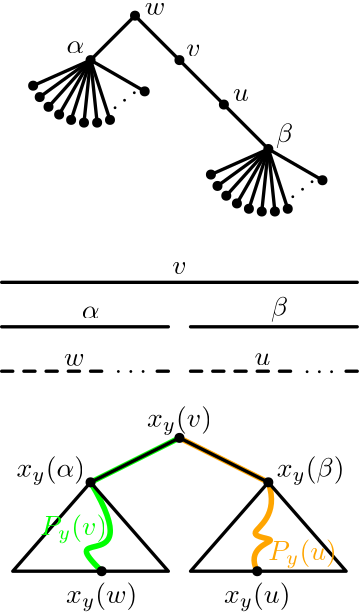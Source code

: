 <?xml version="1.0"?>
<!DOCTYPE ipe SYSTEM "ipe.dtd">
<ipe version="70218" creator="Ipe 7.2.21">
<info created="D:20201130065444" modified="D:20201130071056"/>
<ipestyle name="basic">
<symbol name="arrow/arc(spx)">
<path stroke="sym-stroke" fill="sym-stroke" pen="sym-pen">
0 0 m
-1 0.333 l
-1 -0.333 l
h
</path>
</symbol>
<symbol name="arrow/farc(spx)">
<path stroke="sym-stroke" fill="white" pen="sym-pen">
0 0 m
-1 0.333 l
-1 -0.333 l
h
</path>
</symbol>
<symbol name="arrow/ptarc(spx)">
<path stroke="sym-stroke" fill="sym-stroke" pen="sym-pen">
0 0 m
-1 0.333 l
-0.8 0 l
-1 -0.333 l
h
</path>
</symbol>
<symbol name="arrow/fptarc(spx)">
<path stroke="sym-stroke" fill="white" pen="sym-pen">
0 0 m
-1 0.333 l
-0.8 0 l
-1 -0.333 l
h
</path>
</symbol>
<symbol name="mark/circle(sx)" transformations="translations">
<path fill="sym-stroke">
0.6 0 0 0.6 0 0 e
0.4 0 0 0.4 0 0 e
</path>
</symbol>
<symbol name="mark/disk(sx)" transformations="translations">
<path fill="sym-stroke">
0.6 0 0 0.6 0 0 e
</path>
</symbol>
<symbol name="mark/fdisk(sfx)" transformations="translations">
<group>
<path fill="sym-fill">
0.5 0 0 0.5 0 0 e
</path>
<path fill="sym-stroke" fillrule="eofill">
0.6 0 0 0.6 0 0 e
0.4 0 0 0.4 0 0 e
</path>
</group>
</symbol>
<symbol name="mark/box(sx)" transformations="translations">
<path fill="sym-stroke" fillrule="eofill">
-0.6 -0.6 m
0.6 -0.6 l
0.6 0.6 l
-0.6 0.6 l
h
-0.4 -0.4 m
0.4 -0.4 l
0.4 0.4 l
-0.4 0.4 l
h
</path>
</symbol>
<symbol name="mark/square(sx)" transformations="translations">
<path fill="sym-stroke">
-0.6 -0.6 m
0.6 -0.6 l
0.6 0.6 l
-0.6 0.6 l
h
</path>
</symbol>
<symbol name="mark/fsquare(sfx)" transformations="translations">
<group>
<path fill="sym-fill">
-0.5 -0.5 m
0.5 -0.5 l
0.5 0.5 l
-0.5 0.5 l
h
</path>
<path fill="sym-stroke" fillrule="eofill">
-0.6 -0.6 m
0.6 -0.6 l
0.6 0.6 l
-0.6 0.6 l
h
-0.4 -0.4 m
0.4 -0.4 l
0.4 0.4 l
-0.4 0.4 l
h
</path>
</group>
</symbol>
<symbol name="mark/cross(sx)" transformations="translations">
<group>
<path fill="sym-stroke">
-0.43 -0.57 m
0.57 0.43 l
0.43 0.57 l
-0.57 -0.43 l
h
</path>
<path fill="sym-stroke">
-0.43 0.57 m
0.57 -0.43 l
0.43 -0.57 l
-0.57 0.43 l
h
</path>
</group>
</symbol>
<symbol name="arrow/fnormal(spx)">
<path stroke="sym-stroke" fill="white" pen="sym-pen">
0 0 m
-1 0.333 l
-1 -0.333 l
h
</path>
</symbol>
<symbol name="arrow/pointed(spx)">
<path stroke="sym-stroke" fill="sym-stroke" pen="sym-pen">
0 0 m
-1 0.333 l
-0.8 0 l
-1 -0.333 l
h
</path>
</symbol>
<symbol name="arrow/fpointed(spx)">
<path stroke="sym-stroke" fill="white" pen="sym-pen">
0 0 m
-1 0.333 l
-0.8 0 l
-1 -0.333 l
h
</path>
</symbol>
<symbol name="arrow/linear(spx)">
<path stroke="sym-stroke" pen="sym-pen">
-1 0.333 m
0 0 l
-1 -0.333 l
</path>
</symbol>
<symbol name="arrow/fdouble(spx)">
<path stroke="sym-stroke" fill="white" pen="sym-pen">
0 0 m
-1 0.333 l
-1 -0.333 l
h
-1 0 m
-2 0.333 l
-2 -0.333 l
h
</path>
</symbol>
<symbol name="arrow/double(spx)">
<path stroke="sym-stroke" fill="sym-stroke" pen="sym-pen">
0 0 m
-1 0.333 l
-1 -0.333 l
h
-1 0 m
-2 0.333 l
-2 -0.333 l
h
</path>
</symbol>
<symbol name="arrow/mid-normal(spx)">
<path stroke="sym-stroke" fill="sym-stroke" pen="sym-pen">
0.5 0 m
-0.5 0.333 l
-0.5 -0.333 l
h
</path>
</symbol>
<symbol name="arrow/mid-fnormal(spx)">
<path stroke="sym-stroke" fill="white" pen="sym-pen">
0.5 0 m
-0.5 0.333 l
-0.5 -0.333 l
h
</path>
</symbol>
<symbol name="arrow/mid-pointed(spx)">
<path stroke="sym-stroke" fill="sym-stroke" pen="sym-pen">
0.5 0 m
-0.5 0.333 l
-0.3 0 l
-0.5 -0.333 l
h
</path>
</symbol>
<symbol name="arrow/mid-fpointed(spx)">
<path stroke="sym-stroke" fill="white" pen="sym-pen">
0.5 0 m
-0.5 0.333 l
-0.3 0 l
-0.5 -0.333 l
h
</path>
</symbol>
<symbol name="arrow/mid-double(spx)">
<path stroke="sym-stroke" fill="sym-stroke" pen="sym-pen">
1 0 m
0 0.333 l
0 -0.333 l
h
0 0 m
-1 0.333 l
-1 -0.333 l
h
</path>
</symbol>
<symbol name="arrow/mid-fdouble(spx)">
<path stroke="sym-stroke" fill="white" pen="sym-pen">
1 0 m
0 0.333 l
0 -0.333 l
h
0 0 m
-1 0.333 l
-1 -0.333 l
h
</path>
</symbol>
<pen name="heavier" value="0.8"/>
<pen name="fat" value="1.2"/>
<pen name="ultrafat" value="2"/>
<symbolsize name="large" value="5"/>
<symbolsize name="small" value="2"/>
<symbolsize name="tiny" value="1.1"/>
<arrowsize name="large" value="10"/>
<arrowsize name="small" value="5"/>
<arrowsize name="tiny" value="3"/>
<color name="red" value="1 0 0"/>
<color name="blue" value="0 0 1"/>
<color name="green" value="0 1 0"/>
<color name="yellow" value="1 1 0"/>
<color name="orange" value="1 0.647 0"/>
<color name="gold" value="1 0.843 0"/>
<color name="purple" value="0.627 0.125 0.941"/>
<color name="gray" value="0.745"/>
<color name="brown" value="0.647 0.165 0.165"/>
<color name="navy" value="0 0 0.502"/>
<color name="pink" value="1 0.753 0.796"/>
<color name="seagreen" value="0.18 0.545 0.341"/>
<color name="turquoise" value="0.251 0.878 0.816"/>
<color name="violet" value="0.933 0.51 0.933"/>
<color name="darkblue" value="0 0 0.545"/>
<color name="darkcyan" value="0 0.545 0.545"/>
<color name="darkgray" value="0.663"/>
<color name="darkgreen" value="0 0.392 0"/>
<color name="darkmagenta" value="0.545 0 0.545"/>
<color name="darkorange" value="1 0.549 0"/>
<color name="darkred" value="0.545 0 0"/>
<color name="lightblue" value="0.678 0.847 0.902"/>
<color name="lightcyan" value="0.878 1 1"/>
<color name="lightgray" value="0.827"/>
<color name="lightgreen" value="0.565 0.933 0.565"/>
<color name="lightyellow" value="1 1 0.878"/>
<dashstyle name="dotted" value="[1 3] 0"/>
<dashstyle name="dashed" value="[4] 0"/>
<dashstyle name="dash dotted" value="[4 2 1 2] 0"/>
<dashstyle name="dash dot dotted" value="[4 2 1 2 1 2] 0"/>
<textsize name="large" value="\large"/>
<textsize name="Large" value="\Large"/>
<textsize name="LARGE" value="\LARGE"/>
<textsize name="huge" value="\huge"/>
<textsize name="Huge" value="\Huge"/>
<textsize name="small" value="\small"/>
<textsize name="footnote" value="\footnotesize"/>
<textsize name="tiny" value="\tiny"/>
<textstyle name="center" begin="\begin{center}" end="\end{center}"/>
<textstyle name="itemize" begin="\begin{itemize}" end="\end{itemize}"/>
<textstyle name="item" begin="\begin{itemize}\item{}" end="\end{itemize}"/>
<gridsize name="4 pts" value="4"/>
<gridsize name="8 pts (~3 mm)" value="8"/>
<gridsize name="16 pts (~6 mm)" value="16"/>
<gridsize name="32 pts (~12 mm)" value="32"/>
<gridsize name="10 pts (~3.5 mm)" value="10"/>
<gridsize name="20 pts (~7 mm)" value="20"/>
<gridsize name="14 pts (~5 mm)" value="14"/>
<gridsize name="28 pts (~10 mm)" value="28"/>
<gridsize name="56 pts (~20 mm)" value="56"/>
<anglesize name="90 deg" value="90"/>
<anglesize name="60 deg" value="60"/>
<anglesize name="45 deg" value="45"/>
<anglesize name="30 deg" value="30"/>
<anglesize name="22.5 deg" value="22.5"/>
<opacity name="10%" value="0.1"/>
<opacity name="30%" value="0.3"/>
<opacity name="50%" value="0.5"/>
<opacity name="75%" value="0.75"/>
<tiling name="falling" angle="-60" step="4" width="1"/>
<tiling name="rising" angle="30" step="4" width="1"/>
</ipestyle>
<page>
<layer name="alpha"/>
<view layers="alpha" active="alpha"/>
<path layer="alpha" matrix="1 0 0 1 0 -8" stroke="orange" pen="ultrafat" cap="1">
336 608 m
340 596
324 588
344 588
328 584
332 576 c
</path>
<path matrix="1 0 0 1 0 -8" stroke="orange" pen="ultrafat" cap="1">
304 624 m
336 608 l
</path>
<path matrix="1 0 0 1 0 -8" stroke="green" pen="ultrafat" cap="1">
272 608 m
284 588
272 584
268 584
276 576 c
</path>
<path matrix="1 0 0 1 0 -8" stroke="green" pen="ultrafat" cap="1">
304 624 m
272 608 l
</path>
<use matrix="0.5 0 0 0.5 160 368" name="mark/disk(sx)" pos="352 704" size="normal" stroke="black"/>
<text matrix="0.5 0 0 0.5 160 370" transformations="translations" pos="357.445 704.932" stroke="black" type="label" width="6.161" height="6.926" depth="1.93" valign="baseline" style="math">\beta</text>
<use matrix="0.5 0 0 0.5 160 368" name="mark/disk(sx)" pos="310.658 685.593" size="normal" stroke="black"/>
<use matrix="0.5 0 0 0.5 160 368" name="mark/disk(sx)" pos="315.388 677.4" size="normal" stroke="black"/>
<use matrix="0.5 0 0 0.5 160 368" name="mark/disk(sx)" pos="321.719 670.369" size="normal" stroke="black"/>
<use matrix="0.5 0 0 0.5 160 368" name="mark/disk(sx)" pos="329.373 664.808" size="normal" stroke="black"/>
<use matrix="0.5 0 0 0.5 160 368" name="mark/disk(sx)" pos="338.015 660.96" size="normal" stroke="black"/>
<use matrix="0.5 0 0 0.5 160 368" name="mark/disk(sx)" pos="347.27 658.993" size="normal" stroke="black"/>
<use matrix="0.5 0 0 0.5 160 368" name="mark/disk(sx)" pos="356.73 658.993" size="normal" stroke="black"/>
<use matrix="0.5 0 0 0.5 160 368" name="mark/disk(sx)" pos="365.985 660.96" size="normal" stroke="black"/>
<use matrix="0.5 0 0 0.5 160 368" name="mark/disk(sx)" pos="390.977 681.497" size="normal" stroke="black"/>
<text matrix="0.395685 0.305669 -0.305669 0.395685 409.745 323.557" transformations="rigid" pos="369.748 679.42" stroke="black" type="label" width="11.623" height="4.428" depth="0" halign="center" valign="center" style="math">\cdots</text>
<path matrix="0.5 0 0 0.5 160 368" stroke="black" pen="fat">
352 704 m
310.658 685.593 l
</path>
<path matrix="0.5 0 0 0.5 160 368" stroke="black" pen="fat">
352 704 m
315.388 677.4 l
</path>
<path matrix="0.5 0 0 0.5 160 368" stroke="black" pen="fat">
352 704 m
321.719 670.369 l
</path>
<path matrix="0.5 0 0 0.5 160 368" stroke="black" pen="fat">
352 704 m
329.373 664.808 l
</path>
<path matrix="0.5 0 0 0.5 160 368" stroke="black" pen="fat">
352 704 m
338.015 660.96 l
</path>
<path matrix="0.5 0 0 0.5 160 368" stroke="black" pen="fat">
352 704 m
347.27 658.993 l
</path>
<path matrix="0.5 0 0 0.5 160 368" stroke="black" pen="fat">
352 704 m
356.73 658.993 l
</path>
<path matrix="0.5 0 0 0.5 160 368" stroke="black" pen="fat">
352 704 m
365.985 660.96 l
</path>
<path matrix="0.5 0 0 0.5 160 368" stroke="black" pen="fat">
352 704 m
390.977 681.497 l
</path>
<use matrix="0.5 0 0 0.5 96 400" name="mark/disk(sx)" pos="352 704" size="normal" stroke="black"/>
<text matrix="0.5 0 0 0.5 91 402" transformations="translations" pos="357.445 704.932" stroke="black" type="label" width="6.41" height="4.289" depth="0" halign="right" valign="baseline" style="math">\alpha</text>
<use matrix="0.5 0 0 0.5 96 400" name="mark/disk(sx)" pos="310.658 685.593" size="normal" stroke="black"/>
<use matrix="0.5 0 0 0.5 96 400" name="mark/disk(sx)" pos="315.388 677.4" size="normal" stroke="black"/>
<use matrix="0.5 0 0 0.5 96 400" name="mark/disk(sx)" pos="321.719 670.369" size="normal" stroke="black"/>
<use matrix="0.5 0 0 0.5 96 400" name="mark/disk(sx)" pos="329.373 664.808" size="normal" stroke="black"/>
<use matrix="0.5 0 0 0.5 96 400" name="mark/disk(sx)" pos="338.015 660.96" size="normal" stroke="black"/>
<use matrix="0.5 0 0 0.5 96 400" name="mark/disk(sx)" pos="347.27 658.993" size="normal" stroke="black"/>
<use matrix="0.5 0 0 0.5 96 400" name="mark/disk(sx)" pos="356.73 658.993" size="normal" stroke="black"/>
<use matrix="0.5 0 0 0.5 96 400" name="mark/disk(sx)" pos="365.985 660.96" size="normal" stroke="black"/>
<use matrix="0.5 0 0 0.5 96 400" name="mark/disk(sx)" pos="390.977 681.497" size="normal" stroke="black"/>
<text matrix="0.395685 0.30567 -0.30567 0.395685 345.744 355.557" transformations="rigid" pos="369.748 679.42" stroke="black" type="label" width="11.623" height="4.428" depth="0" halign="center" valign="center" style="math">\cdots</text>
<path matrix="0.5 0 0 0.5 96 400" stroke="black" pen="fat">
352 704 m
310.658 685.593 l
</path>
<path matrix="0.5 0 0 0.5 96 400" stroke="black" pen="fat">
352 704 m
315.388 677.4 l
</path>
<path matrix="0.5 0 0 0.5 96 400" stroke="black" pen="fat">
352 704 m
321.719 670.369 l
</path>
<path matrix="0.5 0 0 0.5 96 400" stroke="black" pen="fat">
352 704 m
329.373 664.808 l
</path>
<path matrix="0.5 0 0 0.5 96 400" stroke="black" pen="fat">
352 704 m
338.015 660.96 l
</path>
<path matrix="0.5 0 0 0.5 96 400" stroke="black" pen="fat">
352 704 m
347.27 658.993 l
</path>
<path matrix="0.5 0 0 0.5 96 400" stroke="black" pen="fat">
352 704 m
356.73 658.993 l
</path>
<path matrix="0.5 0 0 0.5 96 400" stroke="black" pen="fat">
352 704 m
365.985 660.96 l
</path>
<path matrix="0.5 0 0 0.5 96 400" stroke="black" pen="fat">
352 704 m
390.977 681.497 l
</path>
<use matrix="1 0 0 1 0 -16" name="mark/disk(sx)" pos="288 784" size="normal" stroke="black"/>
<use matrix="1 0 0 1 0 -16" name="mark/disk(sx)" pos="304 768" size="normal" stroke="black"/>
<use matrix="1 0 0 1 0 -16" name="mark/disk(sx)" pos="320 752" size="normal" stroke="black"/>
<text matrix="1 0 0 1 -3 -18" transformations="translations" pos="294.48 786.352" stroke="black" type="label" width="7.401" height="4.289" depth="0" valign="baseline" style="math">w</text>
<text matrix="1 0 0 1 -2 -16" transformations="translations" pos="308.412 769.344" stroke="black" type="label" width="5.187" height="4.289" depth="0" valign="baseline" style="math">v</text>
<text matrix="1 0 0 1 -2 -16" transformations="translations" pos="325.239 753.241" stroke="black" type="label" width="5.703" height="4.289" depth="0" valign="baseline" style="math">u</text>
<path matrix="1 0 0 1 0 -16" stroke="black" pen="fat">
288 784 m
304 768 l
</path>
<path matrix="1 0 0 1 0 -16" stroke="black" pen="fat">
304 768 m
320 752 l
</path>
<path stroke="black" pen="fat">
320 736 m
336 720 l
</path>
<path stroke="black" pen="fat">
288 768 m
272 752 l
</path>
<path stroke="black" pen="fat" cap="1">
240 672 m
368 672 l
</path>
<text matrix="1 0 0 1 0 3" transformations="translations" pos="304 672" stroke="black" type="label" width="5.187" height="4.289" depth="0" halign="center" valign="baseline" style="math">v</text>
<path stroke="black" pen="fat" cap="1">
240 656 m
300 656 l
</path>
<path stroke="black" pen="fat" cap="1">
308 656 m
368 656 l
</path>
<text matrix="1 0 0 1 -32 -13" transformations="translations" pos="304 672" stroke="black" type="label" width="6.41" height="4.289" depth="0" halign="center" valign="baseline" style="math">\alpha</text>
<text matrix="1 0 0 1 36 -12" transformations="translations" pos="304 672" stroke="black" type="label" width="6.161" height="6.926" depth="1.93" halign="center" valign="baseline" style="math">\beta</text>
<path stroke="black" pen="fat" cap="1">
240 640 m
244 640 l
</path>
<path stroke="black" pen="fat" cap="1">
248 640 m
252 640 l
</path>
<path stroke="black" pen="fat" cap="1">
256 640 m
260 640 l
</path>
<path stroke="black" pen="fat" cap="1">
264 640 m
268 640 l
</path>
<path stroke="black" pen="fat" cap="1">
272 640 m
276 640 l
</path>
<path stroke="black" pen="fat" cap="1">
296 640 m
300 640 l
</path>
<path stroke="black" pen="fat" cap="1">
308 640 m
312 640 l
</path>
<path stroke="black" pen="fat" cap="1">
316 640 m
320 640 l
</path>
<path stroke="black" pen="fat" cap="1">
324 640 m
328 640 l
</path>
<path stroke="black" pen="fat" cap="1">
332 640 m
336 640 l
</path>
<path stroke="black" pen="fat" cap="1">
340 640 m
344 640 l
</path>
<path stroke="black" pen="fat" cap="1">
364 640 m
368 640 l
</path>
<text matrix="1 0 0 1 -37.8286 -30.0075" transformations="translations" pos="304 672" stroke="black" type="label" width="7.401" height="4.289" depth="0" halign="center" valign="baseline" style="math">w</text>
<text matrix="1 0 0 1 29.84 -29.8262" transformations="translations" pos="304 672" stroke="black" type="label" width="5.703" height="4.289" depth="0" halign="center" valign="baseline" style="math">u</text>
<text matrix="1 0 0 1 -10 -3.5" transformations="translations" pos="296.47 643.233" stroke="black" type="label" width="11.623" height="4.428" depth="0" halign="center" valign="center" style="math">\cdots</text>
<text matrix="1 0 0 1 57.8688 -3.58065" transformations="translations" pos="296.47 643.233" stroke="black" type="label" width="11.623" height="4.428" depth="0" halign="center" valign="center" style="math">\cdots</text>
<use matrix="1 0 0 1 0 -8" name="mark/disk(sx)" pos="304 624" size="normal" stroke="black"/>
<use matrix="1 0 0 1 0 -8" name="mark/disk(sx)" pos="272 608" size="normal" stroke="black"/>
<use matrix="1 0 0 1 0 -8" name="mark/disk(sx)" pos="336 608" size="normal" stroke="black"/>
<path matrix="1 0 0 1 0 -8" stroke="black" pen="fat" cap="1">
304 624 m
272 608 l
</path>
<path matrix="1 0 0 1 0 -8" stroke="black" pen="fat" cap="1">
304 624 m
336 608 l
</path>
<path matrix="1 0 0 1 0 -8" stroke="black" pen="fat" cap="1">
272 608 m
244 576 l
300 576 l
h
</path>
<path matrix="1 0 0 1 0 -8" stroke="black" pen="fat" cap="1">
336 608 m
308 576 l
364 576 l
h
</path>
<use matrix="1 0 0 1 0 -8" name="mark/disk(sx)" pos="276 576" size="normal" stroke="black"/>
<use matrix="1 0 0 1 0 -8" name="mark/disk(sx)" pos="332 576" size="normal" stroke="black"/>
<text matrix="1 0 0 1 0 -4" transformations="translations" pos="276 568" stroke="black" type="label" width="25.632" height="7.472" depth="2.85" halign="center" valign="top" style="math">x_y(w)</text>
<text matrix="1 0 0 1 56 -4" transformations="translations" pos="276 568" stroke="black" type="label" width="23.935" height="7.472" depth="2.85" halign="center" valign="top" style="math">x_y(u)</text>
<text matrix="1 0 0 1 0 -52" transformations="translations" pos="304 672" stroke="black" type="label" width="23.418" height="7.472" depth="2.85" halign="center" valign="baseline" style="math">x_y(v)</text>
<text matrix="1 0 0 1 -1 -10" transformations="translations" pos="340 612" stroke="black" type="label" width="24.392" height="7.472" depth="2.85" valign="baseline" style="math">x_y(\beta)</text>
<text matrix="1 0 0 1 6 -10" transformations="translations" pos="264 612" stroke="black" type="label" width="24.641" height="7.472" depth="2.85" halign="right" valign="baseline" style="math">x_y(\alpha)</text>
<text matrix="1 0 0 1 38 -7" transformations="translations" pos="240 588" stroke="green" type="label" width="24.12" height="7.472" depth="2.85" halign="right" valign="baseline" style="math">P_y(v)</text>
<text matrix="1 0 0 1 -4 0" transformations="translations" pos="340 572" stroke="orange" type="label" width="24.637" height="7.472" depth="2.85" valign="baseline" style="math">P_y(u)</text>
</page>
</ipe>
